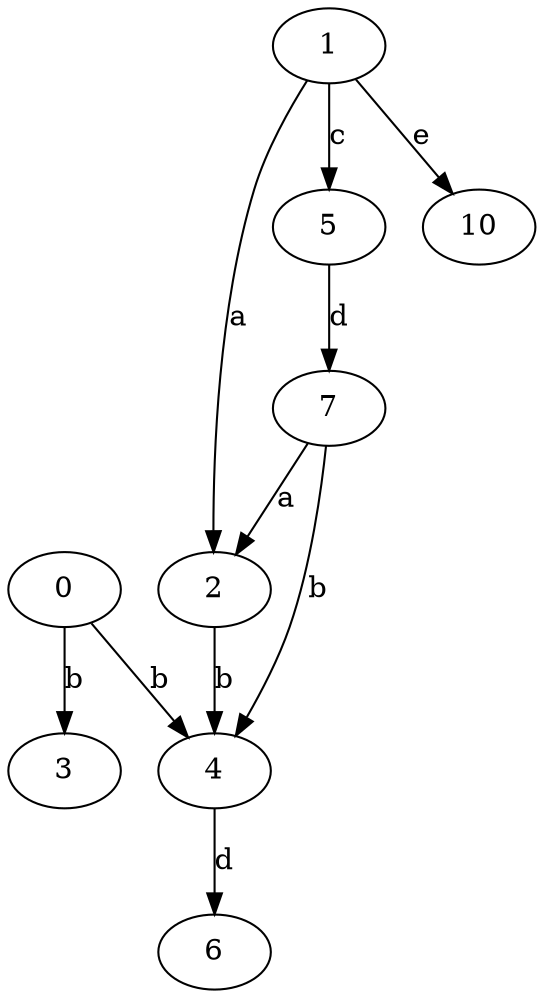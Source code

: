 strict digraph  {
0;
1;
2;
3;
4;
5;
6;
7;
10;
0 -> 3  [label=b];
0 -> 4  [label=b];
1 -> 2  [label=a];
1 -> 5  [label=c];
1 -> 10  [label=e];
2 -> 4  [label=b];
4 -> 6  [label=d];
5 -> 7  [label=d];
7 -> 2  [label=a];
7 -> 4  [label=b];
}
